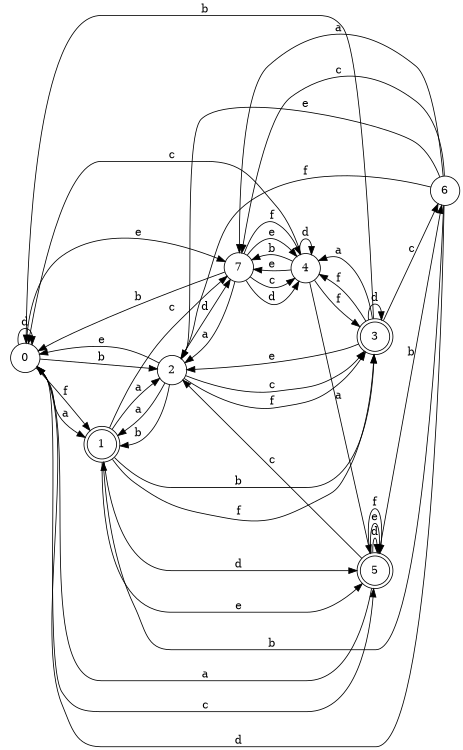 digraph n7_10 {
__start0 [label="" shape="none"];

rankdir=LR;
size="8,5";

s0 [style="filled", color="black", fillcolor="white" shape="circle", label="0"];
s1 [style="rounded,filled", color="black", fillcolor="white" shape="doublecircle", label="1"];
s2 [style="filled", color="black", fillcolor="white" shape="circle", label="2"];
s3 [style="rounded,filled", color="black", fillcolor="white" shape="doublecircle", label="3"];
s4 [style="filled", color="black", fillcolor="white" shape="circle", label="4"];
s5 [style="rounded,filled", color="black", fillcolor="white" shape="doublecircle", label="5"];
s6 [style="filled", color="black", fillcolor="white" shape="circle", label="6"];
s7 [style="filled", color="black", fillcolor="white" shape="circle", label="7"];
s0 -> s1 [label="a"];
s0 -> s2 [label="b"];
s0 -> s5 [label="c"];
s0 -> s0 [label="d"];
s0 -> s7 [label="e"];
s0 -> s1 [label="f"];
s1 -> s2 [label="a"];
s1 -> s3 [label="b"];
s1 -> s7 [label="c"];
s1 -> s5 [label="d"];
s1 -> s5 [label="e"];
s1 -> s3 [label="f"];
s2 -> s1 [label="a"];
s2 -> s1 [label="b"];
s2 -> s3 [label="c"];
s2 -> s7 [label="d"];
s2 -> s0 [label="e"];
s2 -> s3 [label="f"];
s3 -> s4 [label="a"];
s3 -> s0 [label="b"];
s3 -> s6 [label="c"];
s3 -> s3 [label="d"];
s3 -> s2 [label="e"];
s3 -> s4 [label="f"];
s4 -> s5 [label="a"];
s4 -> s7 [label="b"];
s4 -> s0 [label="c"];
s4 -> s4 [label="d"];
s4 -> s7 [label="e"];
s4 -> s3 [label="f"];
s5 -> s0 [label="a"];
s5 -> s6 [label="b"];
s5 -> s2 [label="c"];
s5 -> s5 [label="d"];
s5 -> s5 [label="e"];
s5 -> s5 [label="f"];
s6 -> s7 [label="a"];
s6 -> s1 [label="b"];
s6 -> s7 [label="c"];
s6 -> s0 [label="d"];
s6 -> s2 [label="e"];
s6 -> s2 [label="f"];
s7 -> s2 [label="a"];
s7 -> s0 [label="b"];
s7 -> s4 [label="c"];
s7 -> s4 [label="d"];
s7 -> s4 [label="e"];
s7 -> s4 [label="f"];

}